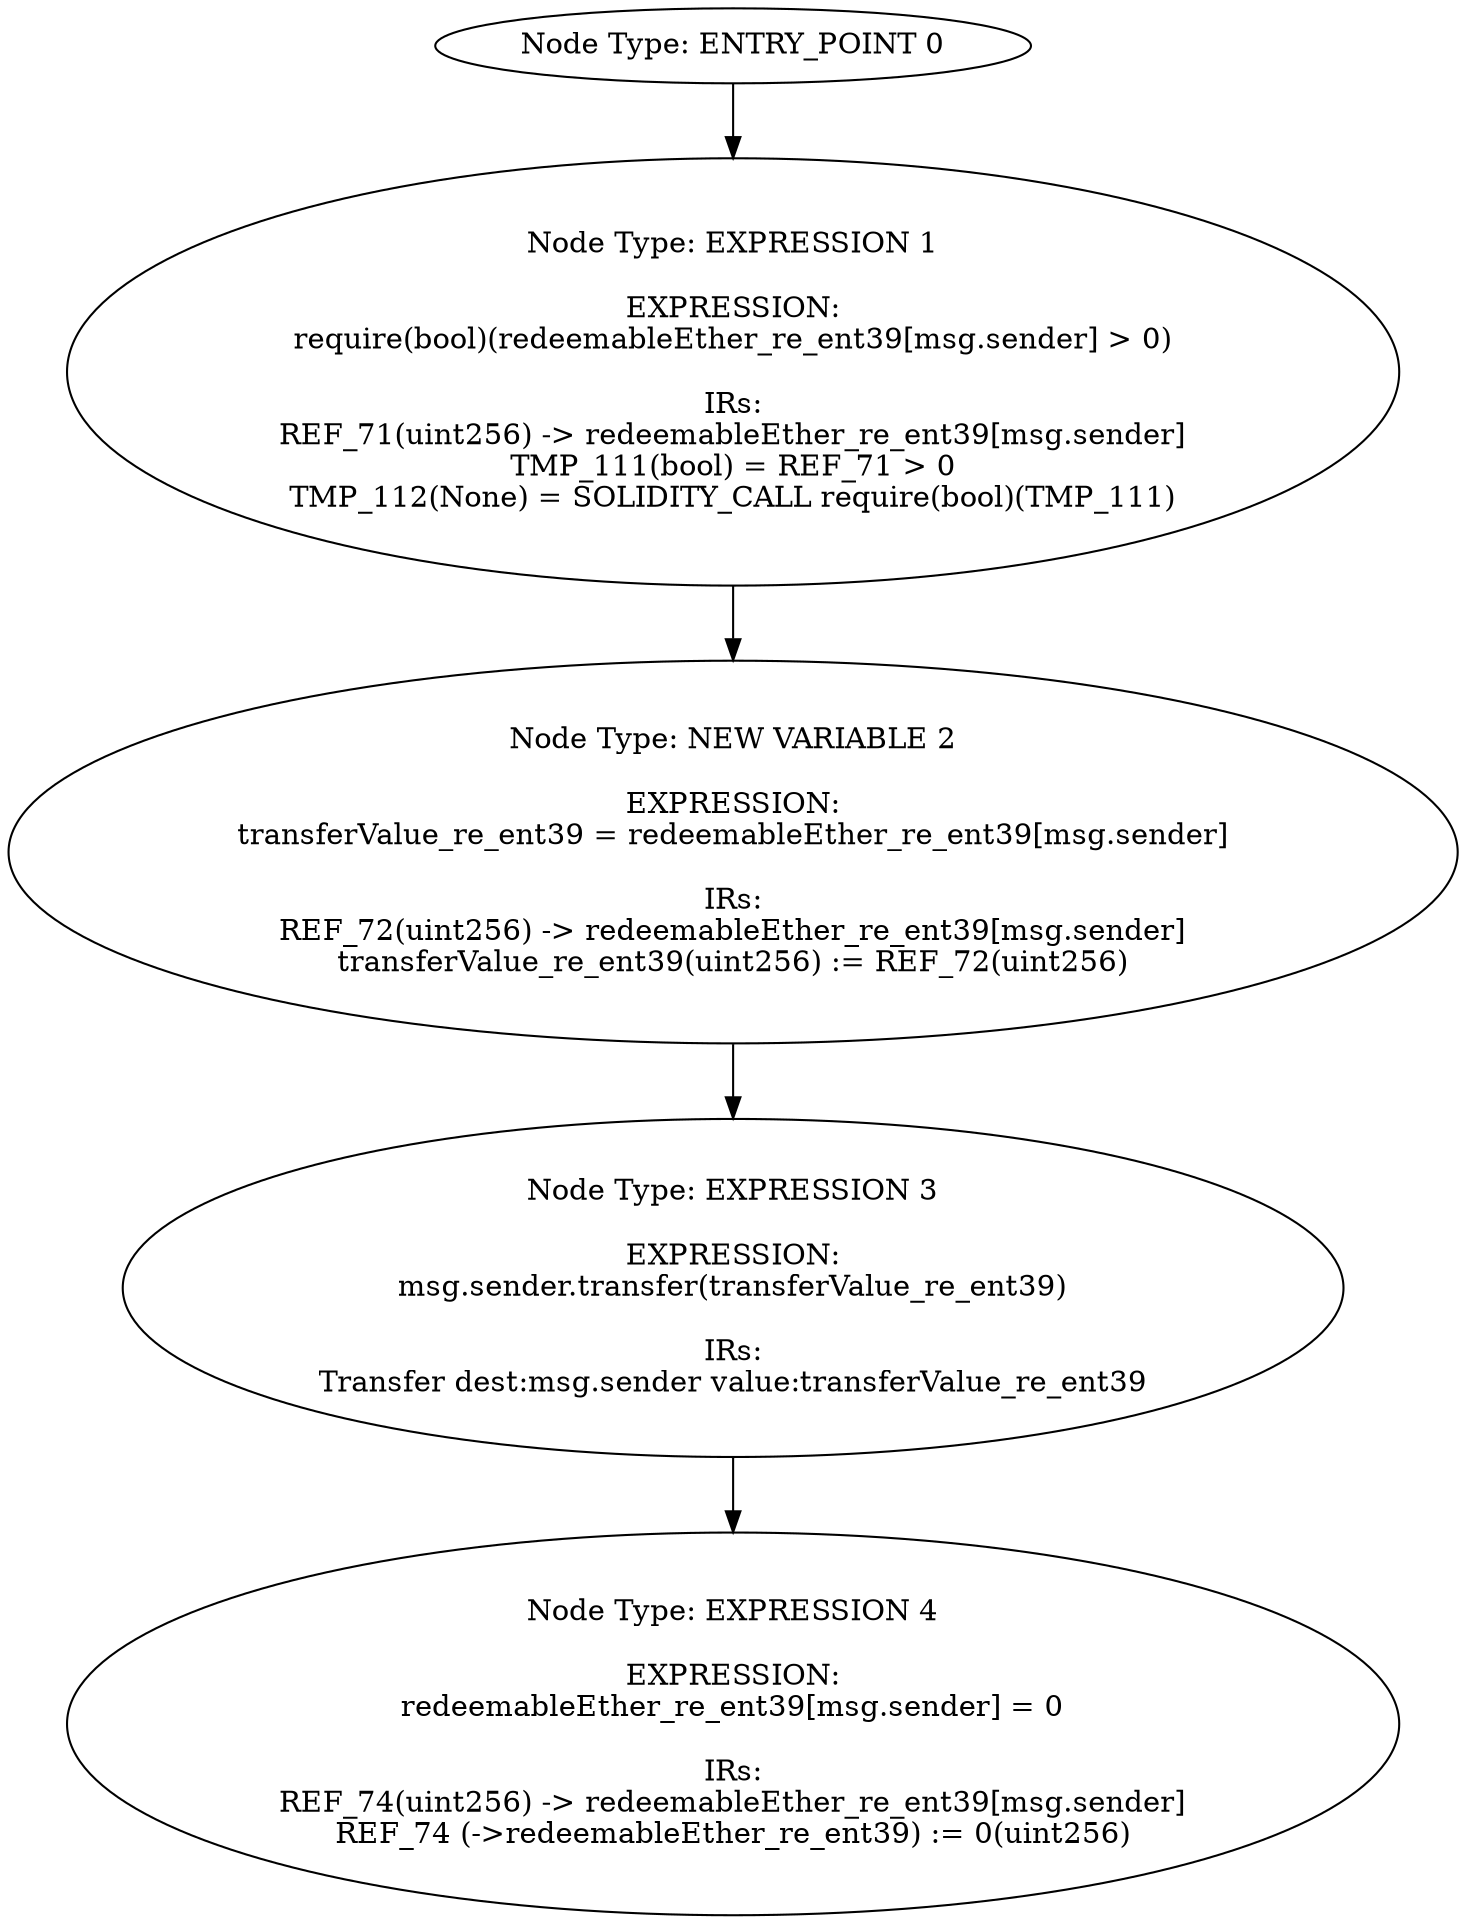digraph{
0[label="Node Type: ENTRY_POINT 0
"];
0->1;
1[label="Node Type: EXPRESSION 1

EXPRESSION:
require(bool)(redeemableEther_re_ent39[msg.sender] > 0)

IRs:
REF_71(uint256) -> redeemableEther_re_ent39[msg.sender]
TMP_111(bool) = REF_71 > 0
TMP_112(None) = SOLIDITY_CALL require(bool)(TMP_111)"];
1->2;
2[label="Node Type: NEW VARIABLE 2

EXPRESSION:
transferValue_re_ent39 = redeemableEther_re_ent39[msg.sender]

IRs:
REF_72(uint256) -> redeemableEther_re_ent39[msg.sender]
transferValue_re_ent39(uint256) := REF_72(uint256)"];
2->3;
3[label="Node Type: EXPRESSION 3

EXPRESSION:
msg.sender.transfer(transferValue_re_ent39)

IRs:
Transfer dest:msg.sender value:transferValue_re_ent39"];
3->4;
4[label="Node Type: EXPRESSION 4

EXPRESSION:
redeemableEther_re_ent39[msg.sender] = 0

IRs:
REF_74(uint256) -> redeemableEther_re_ent39[msg.sender]
REF_74 (->redeemableEther_re_ent39) := 0(uint256)"];
}

